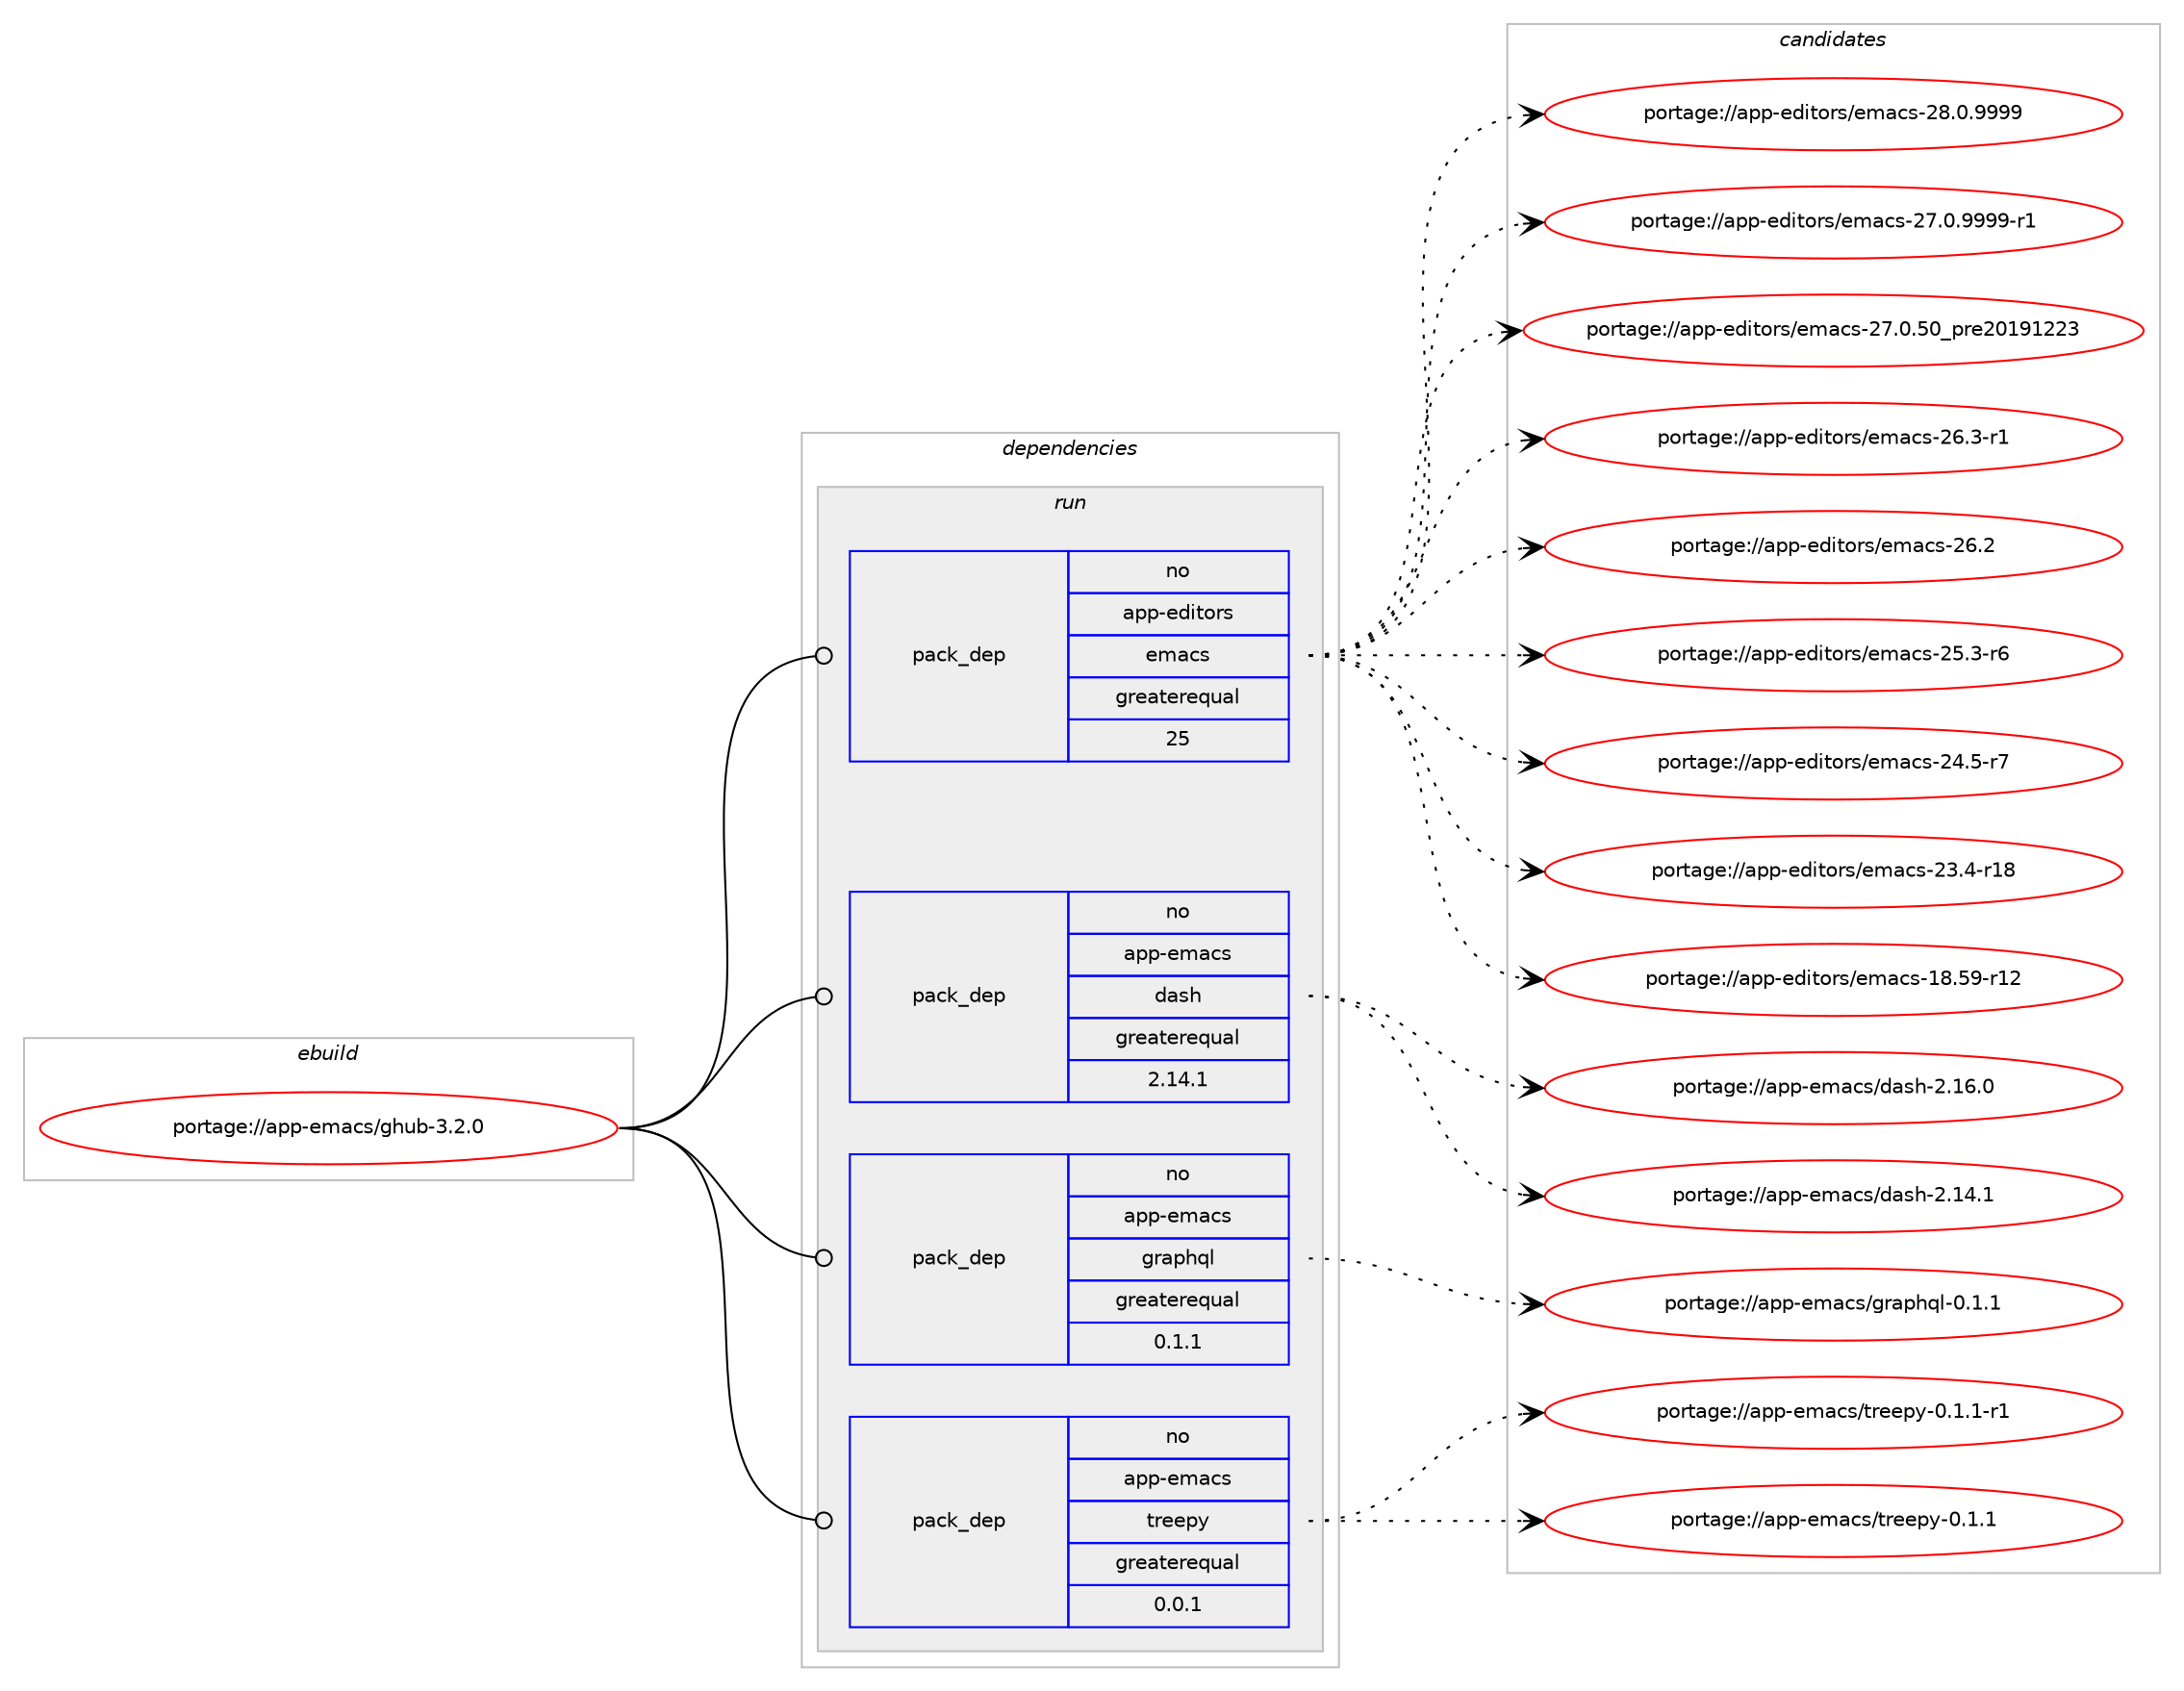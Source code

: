 digraph prolog {

# *************
# Graph options
# *************

newrank=true;
concentrate=true;
compound=true;
graph [rankdir=LR,fontname=Helvetica,fontsize=10,ranksep=1.5];#, ranksep=2.5, nodesep=0.2];
edge  [arrowhead=vee];
node  [fontname=Helvetica,fontsize=10];

# **********
# The ebuild
# **********

subgraph cluster_leftcol {
color=gray;
label=<<i>ebuild</i>>;
id [label="portage://app-emacs/ghub-3.2.0", color=red, width=4, href="../app-emacs/ghub-3.2.0.svg"];
}

# ****************
# The dependencies
# ****************

subgraph cluster_midcol {
color=gray;
label=<<i>dependencies</i>>;
subgraph cluster_compile {
fillcolor="#eeeeee";
style=filled;
label=<<i>compile</i>>;
}
subgraph cluster_compileandrun {
fillcolor="#eeeeee";
style=filled;
label=<<i>compile and run</i>>;
}
subgraph cluster_run {
fillcolor="#eeeeee";
style=filled;
label=<<i>run</i>>;
subgraph pack476143 {
dependency633795 [label=<<TABLE BORDER="0" CELLBORDER="1" CELLSPACING="0" CELLPADDING="4" WIDTH="220"><TR><TD ROWSPAN="6" CELLPADDING="30">pack_dep</TD></TR><TR><TD WIDTH="110">no</TD></TR><TR><TD>app-editors</TD></TR><TR><TD>emacs</TD></TR><TR><TD>greaterequal</TD></TR><TR><TD>25</TD></TR></TABLE>>, shape=none, color=blue];
}
id:e -> dependency633795:w [weight=20,style="solid",arrowhead="odot"];
subgraph pack476144 {
dependency633796 [label=<<TABLE BORDER="0" CELLBORDER="1" CELLSPACING="0" CELLPADDING="4" WIDTH="220"><TR><TD ROWSPAN="6" CELLPADDING="30">pack_dep</TD></TR><TR><TD WIDTH="110">no</TD></TR><TR><TD>app-emacs</TD></TR><TR><TD>dash</TD></TR><TR><TD>greaterequal</TD></TR><TR><TD>2.14.1</TD></TR></TABLE>>, shape=none, color=blue];
}
id:e -> dependency633796:w [weight=20,style="solid",arrowhead="odot"];
subgraph pack476145 {
dependency633797 [label=<<TABLE BORDER="0" CELLBORDER="1" CELLSPACING="0" CELLPADDING="4" WIDTH="220"><TR><TD ROWSPAN="6" CELLPADDING="30">pack_dep</TD></TR><TR><TD WIDTH="110">no</TD></TR><TR><TD>app-emacs</TD></TR><TR><TD>graphql</TD></TR><TR><TD>greaterequal</TD></TR><TR><TD>0.1.1</TD></TR></TABLE>>, shape=none, color=blue];
}
id:e -> dependency633797:w [weight=20,style="solid",arrowhead="odot"];
subgraph pack476146 {
dependency633798 [label=<<TABLE BORDER="0" CELLBORDER="1" CELLSPACING="0" CELLPADDING="4" WIDTH="220"><TR><TD ROWSPAN="6" CELLPADDING="30">pack_dep</TD></TR><TR><TD WIDTH="110">no</TD></TR><TR><TD>app-emacs</TD></TR><TR><TD>treepy</TD></TR><TR><TD>greaterequal</TD></TR><TR><TD>0.0.1</TD></TR></TABLE>>, shape=none, color=blue];
}
id:e -> dependency633798:w [weight=20,style="solid",arrowhead="odot"];
}
}

# **************
# The candidates
# **************

subgraph cluster_choices {
rank=same;
color=gray;
label=<<i>candidates</i>>;

subgraph choice476143 {
color=black;
nodesep=1;
choice971121124510110010511611111411547101109979911545505646484657575757 [label="portage://app-editors/emacs-28.0.9999", color=red, width=4,href="../app-editors/emacs-28.0.9999.svg"];
choice9711211245101100105116111114115471011099799115455055464846575757574511449 [label="portage://app-editors/emacs-27.0.9999-r1", color=red, width=4,href="../app-editors/emacs-27.0.9999-r1.svg"];
choice97112112451011001051161111141154710110997991154550554648465348951121141015048495749505051 [label="portage://app-editors/emacs-27.0.50_pre20191223", color=red, width=4,href="../app-editors/emacs-27.0.50_pre20191223.svg"];
choice971121124510110010511611111411547101109979911545505446514511449 [label="portage://app-editors/emacs-26.3-r1", color=red, width=4,href="../app-editors/emacs-26.3-r1.svg"];
choice97112112451011001051161111141154710110997991154550544650 [label="portage://app-editors/emacs-26.2", color=red, width=4,href="../app-editors/emacs-26.2.svg"];
choice971121124510110010511611111411547101109979911545505346514511454 [label="portage://app-editors/emacs-25.3-r6", color=red, width=4,href="../app-editors/emacs-25.3-r6.svg"];
choice971121124510110010511611111411547101109979911545505246534511455 [label="portage://app-editors/emacs-24.5-r7", color=red, width=4,href="../app-editors/emacs-24.5-r7.svg"];
choice97112112451011001051161111141154710110997991154550514652451144956 [label="portage://app-editors/emacs-23.4-r18", color=red, width=4,href="../app-editors/emacs-23.4-r18.svg"];
choice9711211245101100105116111114115471011099799115454956465357451144950 [label="portage://app-editors/emacs-18.59-r12", color=red, width=4,href="../app-editors/emacs-18.59-r12.svg"];
dependency633795:e -> choice971121124510110010511611111411547101109979911545505646484657575757:w [style=dotted,weight="100"];
dependency633795:e -> choice9711211245101100105116111114115471011099799115455055464846575757574511449:w [style=dotted,weight="100"];
dependency633795:e -> choice97112112451011001051161111141154710110997991154550554648465348951121141015048495749505051:w [style=dotted,weight="100"];
dependency633795:e -> choice971121124510110010511611111411547101109979911545505446514511449:w [style=dotted,weight="100"];
dependency633795:e -> choice97112112451011001051161111141154710110997991154550544650:w [style=dotted,weight="100"];
dependency633795:e -> choice971121124510110010511611111411547101109979911545505346514511454:w [style=dotted,weight="100"];
dependency633795:e -> choice971121124510110010511611111411547101109979911545505246534511455:w [style=dotted,weight="100"];
dependency633795:e -> choice97112112451011001051161111141154710110997991154550514652451144956:w [style=dotted,weight="100"];
dependency633795:e -> choice9711211245101100105116111114115471011099799115454956465357451144950:w [style=dotted,weight="100"];
}
subgraph choice476144 {
color=black;
nodesep=1;
choice97112112451011099799115471009711510445504649544648 [label="portage://app-emacs/dash-2.16.0", color=red, width=4,href="../app-emacs/dash-2.16.0.svg"];
choice97112112451011099799115471009711510445504649524649 [label="portage://app-emacs/dash-2.14.1", color=red, width=4,href="../app-emacs/dash-2.14.1.svg"];
dependency633796:e -> choice97112112451011099799115471009711510445504649544648:w [style=dotted,weight="100"];
dependency633796:e -> choice97112112451011099799115471009711510445504649524649:w [style=dotted,weight="100"];
}
subgraph choice476145 {
color=black;
nodesep=1;
choice971121124510110997991154710311497112104113108454846494649 [label="portage://app-emacs/graphql-0.1.1", color=red, width=4,href="../app-emacs/graphql-0.1.1.svg"];
dependency633797:e -> choice971121124510110997991154710311497112104113108454846494649:w [style=dotted,weight="100"];
}
subgraph choice476146 {
color=black;
nodesep=1;
choice97112112451011099799115471161141011011121214548464946494511449 [label="portage://app-emacs/treepy-0.1.1-r1", color=red, width=4,href="../app-emacs/treepy-0.1.1-r1.svg"];
choice9711211245101109979911547116114101101112121454846494649 [label="portage://app-emacs/treepy-0.1.1", color=red, width=4,href="../app-emacs/treepy-0.1.1.svg"];
dependency633798:e -> choice97112112451011099799115471161141011011121214548464946494511449:w [style=dotted,weight="100"];
dependency633798:e -> choice9711211245101109979911547116114101101112121454846494649:w [style=dotted,weight="100"];
}
}

}

